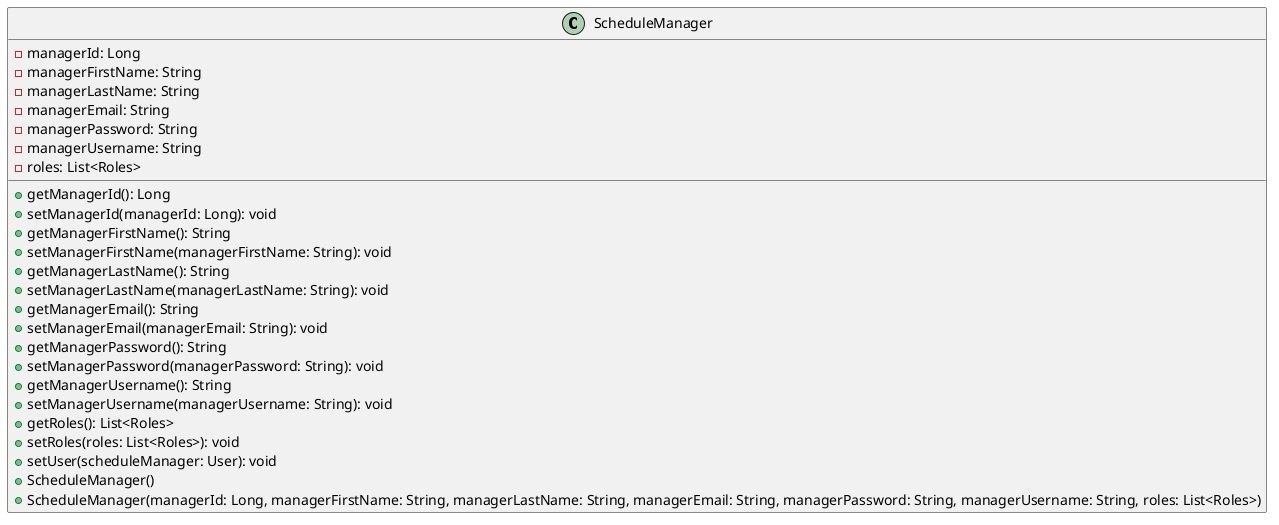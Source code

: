 @startuml
class ScheduleManager [[java:edu.sru.thangiah.domain.ScheduleManager]] {
	-managerId: Long
	-managerFirstName: String
	-managerLastName: String
	-managerEmail: String
	-managerPassword: String
	-managerUsername: String
	-roles: List<Roles>
	+getManagerId(): Long
	+setManagerId(managerId: Long): void
	+getManagerFirstName(): String
	+setManagerFirstName(managerFirstName: String): void
	+getManagerLastName(): String
	+setManagerLastName(managerLastName: String): void
	+getManagerEmail(): String
	+setManagerEmail(managerEmail: String): void
	+getManagerPassword(): String
	+setManagerPassword(managerPassword: String): void
	+getManagerUsername(): String
	+setManagerUsername(managerUsername: String): void
	+getRoles(): List<Roles>
	+setRoles(roles: List<Roles>): void
	+setUser(scheduleManager: User): void
	+ScheduleManager()
	+ScheduleManager(managerId: Long, managerFirstName: String, managerLastName: String, managerEmail: String, managerPassword: String, managerUsername: String, roles: List<Roles>)
}
@enduml